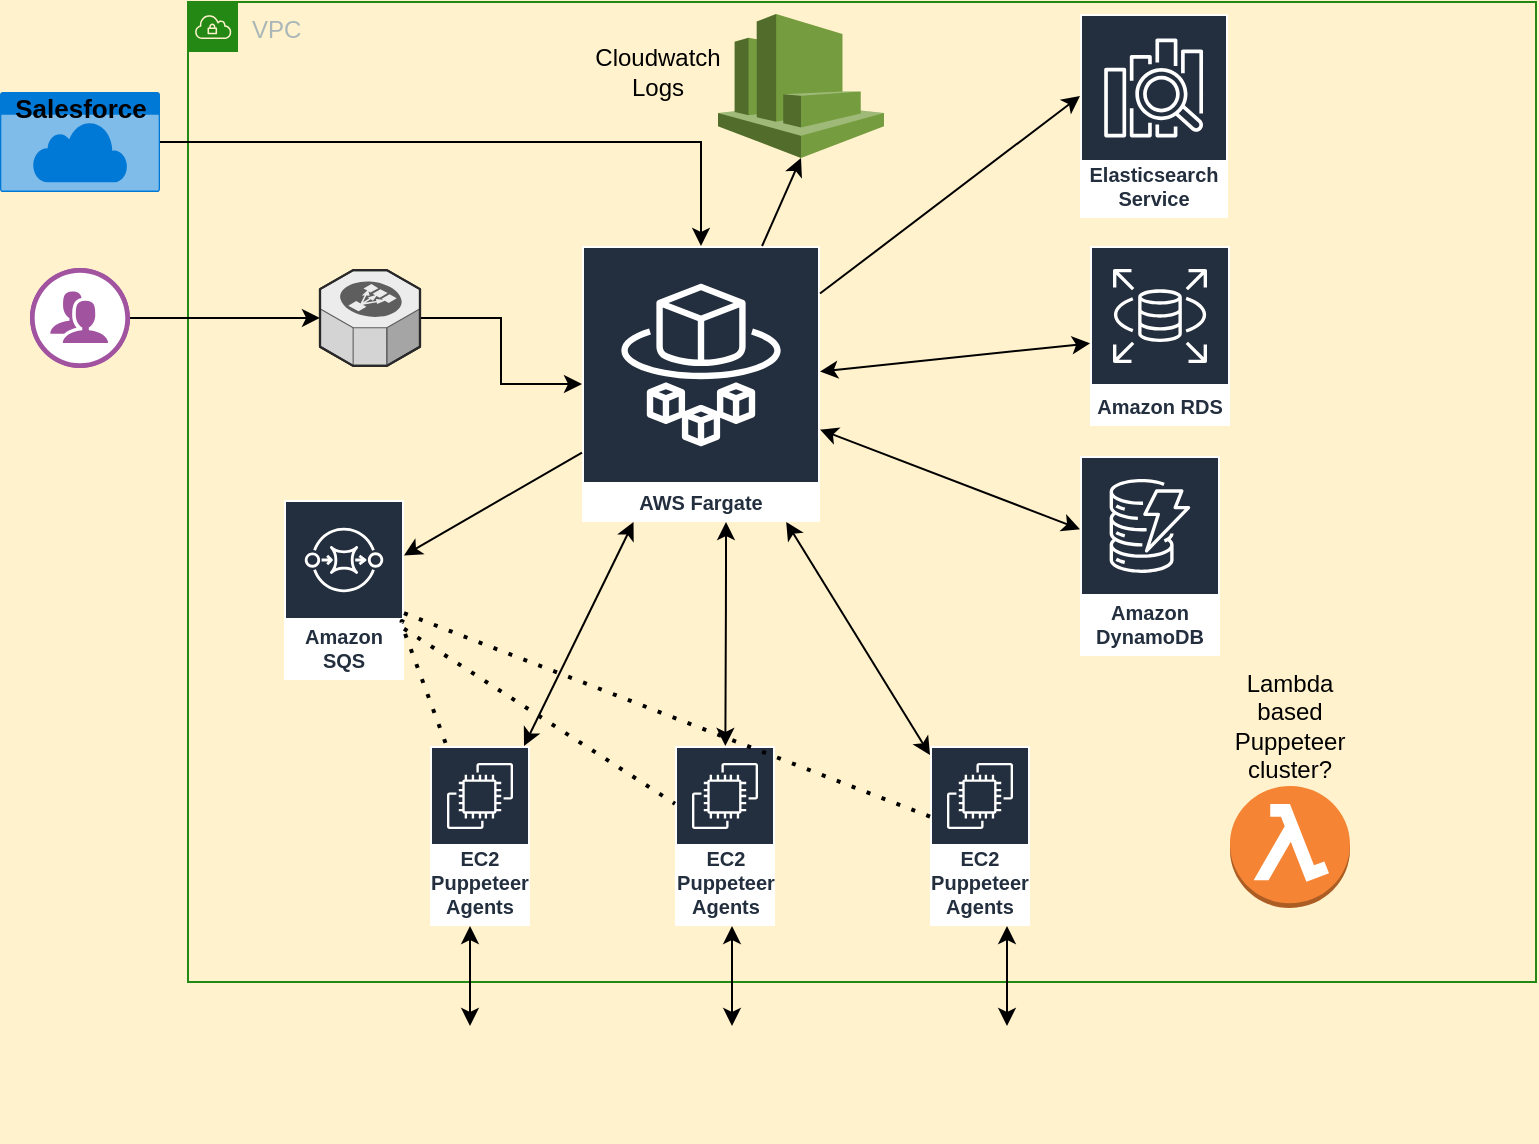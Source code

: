 <mxfile version="13.6.3" type="github">
  <diagram id="nQur8RngmUSOESzQFlPp" name="Page-1">
    <mxGraphModel dx="1186" dy="796" grid="0" gridSize="10" guides="1" tooltips="1" connect="1" arrows="1" fold="1" page="1" pageScale="1" pageWidth="850" pageHeight="1100" background="#FFF2CC" math="0" shadow="0">
      <root>
        <mxCell id="0" />
        <mxCell id="1" parent="0" />
        <mxCell id="8bmbix7VtnqFgUIKCFhv-3" value="VPC" style="points=[[0,0],[0.25,0],[0.5,0],[0.75,0],[1,0],[1,0.25],[1,0.5],[1,0.75],[1,1],[0.75,1],[0.5,1],[0.25,1],[0,1],[0,0.75],[0,0.5],[0,0.25]];outlineConnect=0;gradientColor=none;html=1;whiteSpace=wrap;fontSize=12;fontStyle=0;shape=mxgraph.aws4.group;grIcon=mxgraph.aws4.group_vpc;strokeColor=#248814;fillColor=none;verticalAlign=top;align=left;spacingLeft=30;fontColor=#AAB7B8;dashed=0;" vertex="1" parent="1">
          <mxGeometry x="139" y="98" width="674" height="490" as="geometry" />
        </mxCell>
        <mxCell id="8bmbix7VtnqFgUIKCFhv-2" value="AWS Fargate" style="outlineConnect=0;fontColor=#232F3E;gradientColor=none;strokeColor=#ffffff;fillColor=#232F3E;dashed=0;verticalLabelPosition=middle;verticalAlign=bottom;align=center;html=1;whiteSpace=wrap;fontSize=10;fontStyle=1;spacing=3;shape=mxgraph.aws4.productIcon;prIcon=mxgraph.aws4.fargate;" vertex="1" parent="1">
          <mxGeometry x="336" y="220" width="119" height="138" as="geometry" />
        </mxCell>
        <mxCell id="8bmbix7VtnqFgUIKCFhv-4" value="Amazon RDS" style="outlineConnect=0;fontColor=#232F3E;gradientColor=none;strokeColor=#ffffff;fillColor=#232F3E;dashed=0;verticalLabelPosition=middle;verticalAlign=bottom;align=center;html=1;whiteSpace=wrap;fontSize=10;fontStyle=1;spacing=3;shape=mxgraph.aws4.productIcon;prIcon=mxgraph.aws4.rds;" vertex="1" parent="1">
          <mxGeometry x="590" y="220" width="70" height="90" as="geometry" />
        </mxCell>
        <mxCell id="8bmbix7VtnqFgUIKCFhv-5" value="Amazon DynamoDB" style="outlineConnect=0;fontColor=#232F3E;gradientColor=none;strokeColor=#ffffff;fillColor=#232F3E;dashed=0;verticalLabelPosition=middle;verticalAlign=bottom;align=center;html=1;whiteSpace=wrap;fontSize=10;fontStyle=1;spacing=3;shape=mxgraph.aws4.productIcon;prIcon=mxgraph.aws4.dynamodb;" vertex="1" parent="1">
          <mxGeometry x="585" y="325" width="70" height="100" as="geometry" />
        </mxCell>
        <mxCell id="8bmbix7VtnqFgUIKCFhv-6" value="Amazon SQS" style="outlineConnect=0;fontColor=#232F3E;gradientColor=none;strokeColor=#ffffff;fillColor=#232F3E;dashed=0;verticalLabelPosition=middle;verticalAlign=bottom;align=center;html=1;whiteSpace=wrap;fontSize=10;fontStyle=1;spacing=3;shape=mxgraph.aws4.productIcon;prIcon=mxgraph.aws4.sqs;" vertex="1" parent="1">
          <mxGeometry x="187" y="347" width="60" height="90" as="geometry" />
        </mxCell>
        <mxCell id="8bmbix7VtnqFgUIKCFhv-68" style="edgeStyle=orthogonalEdgeStyle;rounded=0;orthogonalLoop=1;jettySize=auto;html=1;exitX=1;exitY=0.5;exitDx=0;exitDy=0;exitPerimeter=0;" edge="1" parent="1" source="8bmbix7VtnqFgUIKCFhv-7" target="8bmbix7VtnqFgUIKCFhv-2">
          <mxGeometry relative="1" as="geometry" />
        </mxCell>
        <mxCell id="8bmbix7VtnqFgUIKCFhv-7" value="&lt;font color=&quot;#000000&quot; size=&quot;1&quot;&gt;&lt;b style=&quot;font-size: 13px&quot;&gt;Salesforce&lt;/b&gt;&lt;/font&gt;" style="html=1;strokeColor=none;fillColor=#0079D6;labelPosition=center;verticalLabelPosition=middle;verticalAlign=top;align=center;fontSize=12;outlineConnect=0;spacingTop=-6;fontColor=#FFFFFF;shape=mxgraph.sitemap.cloud;" vertex="1" parent="1">
          <mxGeometry x="45" y="143.0" width="80" height="50" as="geometry" />
        </mxCell>
        <mxCell id="8bmbix7VtnqFgUIKCFhv-71" value="" style="edgeStyle=orthogonalEdgeStyle;rounded=0;orthogonalLoop=1;jettySize=auto;html=1;" edge="1" parent="1" source="8bmbix7VtnqFgUIKCFhv-12" target="8bmbix7VtnqFgUIKCFhv-2">
          <mxGeometry relative="1" as="geometry">
            <mxPoint x="319" y="283" as="targetPoint" />
          </mxGeometry>
        </mxCell>
        <mxCell id="8bmbix7VtnqFgUIKCFhv-12" value="" style="verticalLabelPosition=bottom;html=1;verticalAlign=top;strokeWidth=1;align=center;outlineConnect=0;dashed=0;outlineConnect=0;shape=mxgraph.aws3d.elasticLoadBalancing;fillColor=#ECECEC;strokeColor=#5E5E5E;aspect=fixed;" vertex="1" parent="1">
          <mxGeometry x="205" y="232.04" width="50" height="47.92" as="geometry" />
        </mxCell>
        <mxCell id="8bmbix7VtnqFgUIKCFhv-17" value="EC2 Puppeteer Agents" style="outlineConnect=0;fontColor=#232F3E;gradientColor=none;strokeColor=#ffffff;fillColor=#232F3E;dashed=0;verticalLabelPosition=middle;verticalAlign=bottom;align=center;html=1;whiteSpace=wrap;fontSize=10;fontStyle=1;spacing=3;shape=mxgraph.aws4.productIcon;prIcon=mxgraph.aws4.ec2;" vertex="1" parent="1">
          <mxGeometry x="260" y="470" width="50" height="90" as="geometry" />
        </mxCell>
        <mxCell id="8bmbix7VtnqFgUIKCFhv-20" value="" style="endArrow=classic;startArrow=classic;html=1;" edge="1" parent="1" source="8bmbix7VtnqFgUIKCFhv-2" target="8bmbix7VtnqFgUIKCFhv-4">
          <mxGeometry width="50" height="50" relative="1" as="geometry">
            <mxPoint x="455" y="260" as="sourcePoint" />
            <mxPoint x="535" y="260" as="targetPoint" />
          </mxGeometry>
        </mxCell>
        <mxCell id="8bmbix7VtnqFgUIKCFhv-21" value="" style="endArrow=classic;startArrow=classic;html=1;" edge="1" parent="1" source="8bmbix7VtnqFgUIKCFhv-2" target="8bmbix7VtnqFgUIKCFhv-5">
          <mxGeometry width="50" height="50" relative="1" as="geometry">
            <mxPoint x="465" y="270" as="sourcePoint" />
            <mxPoint x="600" y="258.088" as="targetPoint" />
            <Array as="points" />
          </mxGeometry>
        </mxCell>
        <mxCell id="8bmbix7VtnqFgUIKCFhv-23" value="EC2 Puppeteer Agents" style="outlineConnect=0;fontColor=#232F3E;gradientColor=none;strokeColor=#ffffff;fillColor=#232F3E;dashed=0;verticalLabelPosition=middle;verticalAlign=bottom;align=center;html=1;whiteSpace=wrap;fontSize=10;fontStyle=1;spacing=3;shape=mxgraph.aws4.productIcon;prIcon=mxgraph.aws4.ec2;" vertex="1" parent="1">
          <mxGeometry x="382.5" y="470" width="50" height="90" as="geometry" />
        </mxCell>
        <mxCell id="8bmbix7VtnqFgUIKCFhv-24" value="EC2 Puppeteer Agents" style="outlineConnect=0;fontColor=#232F3E;gradientColor=none;strokeColor=#ffffff;fillColor=#232F3E;dashed=0;verticalLabelPosition=middle;verticalAlign=bottom;align=center;html=1;whiteSpace=wrap;fontSize=10;fontStyle=1;spacing=3;shape=mxgraph.aws4.productIcon;prIcon=mxgraph.aws4.ec2;" vertex="1" parent="1">
          <mxGeometry x="510" y="470" width="50" height="90" as="geometry" />
        </mxCell>
        <mxCell id="8bmbix7VtnqFgUIKCFhv-29" value="" style="endArrow=classic;startArrow=classic;html=1;" edge="1" parent="1" target="8bmbix7VtnqFgUIKCFhv-23">
          <mxGeometry width="50" height="50" relative="1" as="geometry">
            <mxPoint x="408" y="358" as="sourcePoint" />
            <mxPoint x="450" y="360" as="targetPoint" />
            <Array as="points">
              <mxPoint x="408" y="390" />
            </Array>
          </mxGeometry>
        </mxCell>
        <mxCell id="8bmbix7VtnqFgUIKCFhv-32" value="" style="endArrow=classic;startArrow=classic;html=1;" edge="1" parent="1" source="8bmbix7VtnqFgUIKCFhv-17" target="8bmbix7VtnqFgUIKCFhv-2">
          <mxGeometry width="50" height="50" relative="1" as="geometry">
            <mxPoint x="400" y="400" as="sourcePoint" />
            <mxPoint x="450" y="350" as="targetPoint" />
            <Array as="points" />
          </mxGeometry>
        </mxCell>
        <mxCell id="8bmbix7VtnqFgUIKCFhv-33" value="" style="endArrow=classic;startArrow=classic;html=1;" edge="1" parent="1" source="8bmbix7VtnqFgUIKCFhv-24" target="8bmbix7VtnqFgUIKCFhv-2">
          <mxGeometry width="50" height="50" relative="1" as="geometry">
            <mxPoint x="377.33" y="472.571" as="sourcePoint" />
            <mxPoint x="454.997" y="330" as="targetPoint" />
            <Array as="points" />
          </mxGeometry>
        </mxCell>
        <mxCell id="8bmbix7VtnqFgUIKCFhv-34" value="" style="shape=image;html=1;verticalAlign=top;verticalLabelPosition=bottom;labelBackgroundColor=#ffffff;imageAspect=0;aspect=fixed;image=https://cdn4.iconfinder.com/data/icons/logos-brands-5/24/nginx-128.png" vertex="1" parent="1">
          <mxGeometry x="252" y="610" width="58" height="58" as="geometry" />
        </mxCell>
        <mxCell id="8bmbix7VtnqFgUIKCFhv-36" value="" style="shape=image;html=1;verticalAlign=top;verticalLabelPosition=bottom;labelBackgroundColor=#ffffff;imageAspect=0;aspect=fixed;image=https://cdn4.iconfinder.com/data/icons/logos-brands-5/24/nginx-128.png" vertex="1" parent="1">
          <mxGeometry x="382.5" y="610" width="58" height="58" as="geometry" />
        </mxCell>
        <mxCell id="8bmbix7VtnqFgUIKCFhv-37" value="" style="shape=image;html=1;verticalAlign=top;verticalLabelPosition=bottom;labelBackgroundColor=#ffffff;imageAspect=0;aspect=fixed;image=https://cdn4.iconfinder.com/data/icons/logos-brands-5/24/nginx-128.png" vertex="1" parent="1">
          <mxGeometry x="520" y="610" width="58" height="58" as="geometry" />
        </mxCell>
        <mxCell id="8bmbix7VtnqFgUIKCFhv-44" value="" style="endArrow=classic;startArrow=classic;html=1;" edge="1" parent="1">
          <mxGeometry width="50" height="50" relative="1" as="geometry">
            <mxPoint x="280" y="610" as="sourcePoint" />
            <mxPoint x="280" y="560" as="targetPoint" />
          </mxGeometry>
        </mxCell>
        <mxCell id="8bmbix7VtnqFgUIKCFhv-45" value="" style="endArrow=classic;startArrow=classic;html=1;" edge="1" parent="1">
          <mxGeometry width="50" height="50" relative="1" as="geometry">
            <mxPoint x="411" y="610" as="sourcePoint" />
            <mxPoint x="411" y="560" as="targetPoint" />
          </mxGeometry>
        </mxCell>
        <mxCell id="8bmbix7VtnqFgUIKCFhv-46" value="" style="endArrow=classic;startArrow=classic;html=1;" edge="1" parent="1">
          <mxGeometry width="50" height="50" relative="1" as="geometry">
            <mxPoint x="548.5" y="610" as="sourcePoint" />
            <mxPoint x="548.5" y="560" as="targetPoint" />
          </mxGeometry>
        </mxCell>
        <mxCell id="8bmbix7VtnqFgUIKCFhv-47" value="" style="outlineConnect=0;dashed=0;verticalLabelPosition=bottom;verticalAlign=top;align=center;html=1;shape=mxgraph.aws3.cloudwatch;fillColor=#759C3E;gradientColor=none;" vertex="1" parent="1">
          <mxGeometry x="404" y="104" width="83" height="72" as="geometry" />
        </mxCell>
        <mxCell id="8bmbix7VtnqFgUIKCFhv-49" value="Cloudwatch Logs" style="text;html=1;strokeColor=none;fillColor=none;align=center;verticalAlign=middle;whiteSpace=wrap;rounded=0;" vertex="1" parent="1">
          <mxGeometry x="354" y="123" width="40" height="20" as="geometry" />
        </mxCell>
        <mxCell id="8bmbix7VtnqFgUIKCFhv-53" value="" style="endArrow=none;dashed=1;html=1;dashPattern=1 3;strokeWidth=2;" edge="1" parent="1" source="8bmbix7VtnqFgUIKCFhv-6" target="8bmbix7VtnqFgUIKCFhv-17">
          <mxGeometry width="50" height="50" relative="1" as="geometry">
            <mxPoint x="400" y="390" as="sourcePoint" />
            <mxPoint x="450" y="340" as="targetPoint" />
            <Array as="points">
              <mxPoint x="245" y="407" />
            </Array>
          </mxGeometry>
        </mxCell>
        <mxCell id="8bmbix7VtnqFgUIKCFhv-54" value="" style="endArrow=none;dashed=1;html=1;dashPattern=1 3;strokeWidth=2;" edge="1" parent="1" source="8bmbix7VtnqFgUIKCFhv-6" target="8bmbix7VtnqFgUIKCFhv-23">
          <mxGeometry width="50" height="50" relative="1" as="geometry">
            <mxPoint x="315" y="400" as="sourcePoint" />
            <mxPoint x="315" y="440" as="targetPoint" />
          </mxGeometry>
        </mxCell>
        <mxCell id="8bmbix7VtnqFgUIKCFhv-55" value="" style="endArrow=none;dashed=1;html=1;dashPattern=1 3;strokeWidth=2;" edge="1" parent="1" source="8bmbix7VtnqFgUIKCFhv-6" target="8bmbix7VtnqFgUIKCFhv-24">
          <mxGeometry width="50" height="50" relative="1" as="geometry">
            <mxPoint x="315" y="380" as="sourcePoint" />
            <mxPoint x="315" y="420" as="targetPoint" />
          </mxGeometry>
        </mxCell>
        <mxCell id="8bmbix7VtnqFgUIKCFhv-56" value="" style="outlineConnect=0;dashed=0;verticalLabelPosition=bottom;verticalAlign=top;align=center;html=1;shape=mxgraph.aws3.lambda_function;fillColor=#F58534;gradientColor=none;" vertex="1" parent="1">
          <mxGeometry x="660" y="490" width="60" height="61" as="geometry" />
        </mxCell>
        <mxCell id="8bmbix7VtnqFgUIKCFhv-57" value="Lambda based Puppeteer cluster?" style="text;html=1;strokeColor=none;fillColor=none;align=center;verticalAlign=middle;whiteSpace=wrap;rounded=0;" vertex="1" parent="1">
          <mxGeometry x="670" y="450" width="40" height="20" as="geometry" />
        </mxCell>
        <mxCell id="8bmbix7VtnqFgUIKCFhv-59" value="Amazon Elasticsearch Service" style="outlineConnect=0;fontColor=#232F3E;gradientColor=none;strokeColor=#ffffff;fillColor=#232F3E;dashed=0;verticalLabelPosition=middle;verticalAlign=bottom;align=center;html=1;whiteSpace=wrap;fontSize=10;fontStyle=1;spacing=3;shape=mxgraph.aws4.productIcon;prIcon=mxgraph.aws4.elasticsearch_service;" vertex="1" parent="1">
          <mxGeometry x="585" y="104" width="74" height="102" as="geometry" />
        </mxCell>
        <mxCell id="8bmbix7VtnqFgUIKCFhv-70" style="edgeStyle=orthogonalEdgeStyle;rounded=0;orthogonalLoop=1;jettySize=auto;html=1;exitX=1;exitY=0.5;exitDx=0;exitDy=0;exitPerimeter=0;" edge="1" parent="1" source="8bmbix7VtnqFgUIKCFhv-63" target="8bmbix7VtnqFgUIKCFhv-12">
          <mxGeometry relative="1" as="geometry" />
        </mxCell>
        <mxCell id="8bmbix7VtnqFgUIKCFhv-63" value="" style="verticalLabelPosition=bottom;html=1;fillColor=#A153A0;strokeColor=#ffffff;verticalAlign=top;align=center;points=[[0,0.5,0],[0.125,0.25,0],[0.25,0,0],[0.5,0,0],[0.75,0,0],[0.875,0.25,0],[1,0.5,0],[0.875,0.75,0],[0.75,1,0],[0.5,1,0],[0.125,0.75,0]];pointerEvents=1;shape=mxgraph.cisco_safe.compositeIcon;bgIcon=ellipse;resIcon=mxgraph.cisco_safe.design.users;" vertex="1" parent="1">
          <mxGeometry x="60" y="231" width="50" height="50" as="geometry" />
        </mxCell>
        <mxCell id="8bmbix7VtnqFgUIKCFhv-66" value="" style="endArrow=classic;html=1;entryX=0.5;entryY=1;entryDx=0;entryDy=0;entryPerimeter=0;" edge="1" parent="1" source="8bmbix7VtnqFgUIKCFhv-2" target="8bmbix7VtnqFgUIKCFhv-47">
          <mxGeometry width="50" height="50" relative="1" as="geometry">
            <mxPoint x="328" y="216" as="sourcePoint" />
            <mxPoint x="378" y="166" as="targetPoint" />
          </mxGeometry>
        </mxCell>
        <mxCell id="8bmbix7VtnqFgUIKCFhv-72" value="" style="endArrow=classic;html=1;" edge="1" parent="1" source="8bmbix7VtnqFgUIKCFhv-2" target="8bmbix7VtnqFgUIKCFhv-6">
          <mxGeometry width="50" height="50" relative="1" as="geometry">
            <mxPoint x="147" y="368" as="sourcePoint" />
            <mxPoint x="197" y="318" as="targetPoint" />
          </mxGeometry>
        </mxCell>
        <mxCell id="8bmbix7VtnqFgUIKCFhv-73" value="" style="endArrow=classic;html=1;" edge="1" parent="1" source="8bmbix7VtnqFgUIKCFhv-2">
          <mxGeometry width="50" height="50" relative="1" as="geometry">
            <mxPoint x="535" y="195" as="sourcePoint" />
            <mxPoint x="585" y="145" as="targetPoint" />
          </mxGeometry>
        </mxCell>
      </root>
    </mxGraphModel>
  </diagram>
</mxfile>

